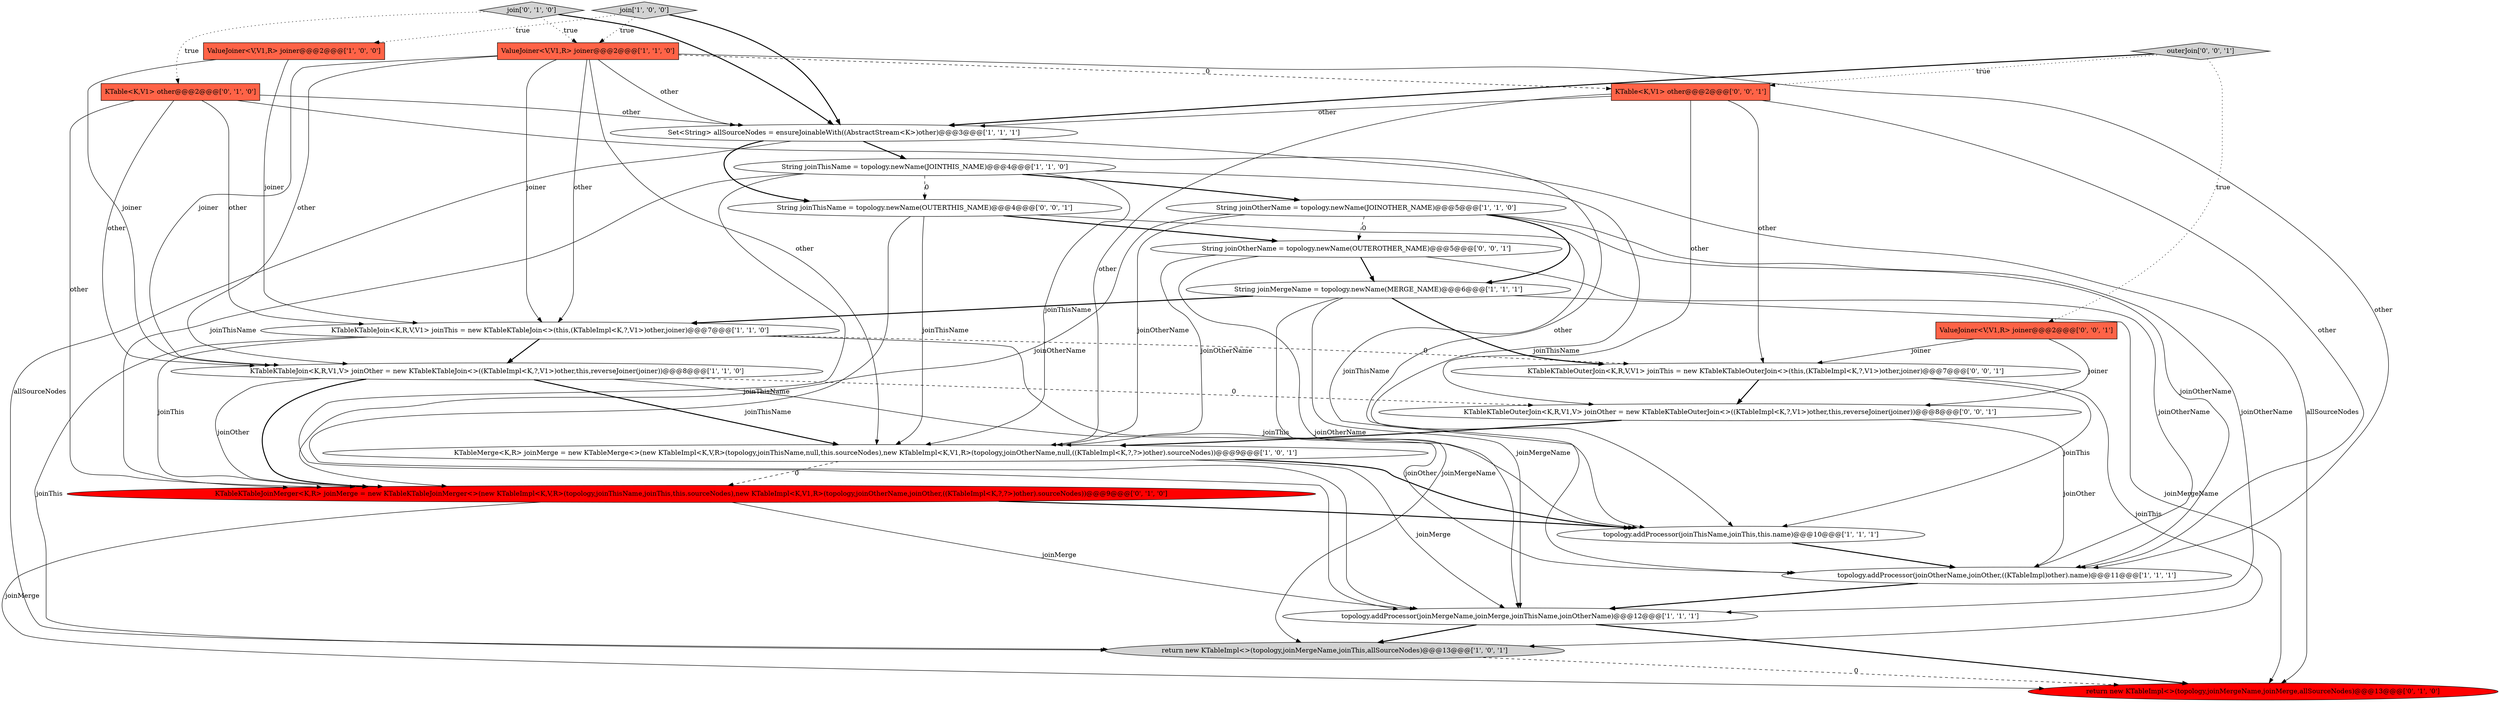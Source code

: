 digraph {
2 [style = filled, label = "ValueJoiner<V,V1,R> joiner@@@2@@@['1', '0', '0']", fillcolor = tomato, shape = box image = "AAA0AAABBB1BBB"];
18 [style = filled, label = "KTableKTableOuterJoin<K,R,V,V1> joinThis = new KTableKTableOuterJoin<>(this,(KTableImpl<K,?,V1>)other,joiner)@@@7@@@['0', '0', '1']", fillcolor = white, shape = ellipse image = "AAA0AAABBB3BBB"];
6 [style = filled, label = "String joinOtherName = topology.newName(JOINOTHER_NAME)@@@5@@@['1', '1', '0']", fillcolor = white, shape = ellipse image = "AAA0AAABBB1BBB"];
5 [style = filled, label = "join['1', '0', '0']", fillcolor = lightgray, shape = diamond image = "AAA0AAABBB1BBB"];
1 [style = filled, label = "String joinMergeName = topology.newName(MERGE_NAME)@@@6@@@['1', '1', '1']", fillcolor = white, shape = ellipse image = "AAA0AAABBB1BBB"];
15 [style = filled, label = "join['0', '1', '0']", fillcolor = lightgray, shape = diamond image = "AAA0AAABBB2BBB"];
22 [style = filled, label = "String joinOtherName = topology.newName(OUTEROTHER_NAME)@@@5@@@['0', '0', '1']", fillcolor = white, shape = ellipse image = "AAA0AAABBB3BBB"];
17 [style = filled, label = "return new KTableImpl<>(topology,joinMergeName,joinMerge,allSourceNodes)@@@13@@@['0', '1', '0']", fillcolor = red, shape = ellipse image = "AAA1AAABBB2BBB"];
0 [style = filled, label = "String joinThisName = topology.newName(JOINTHIS_NAME)@@@4@@@['1', '1', '0']", fillcolor = white, shape = ellipse image = "AAA0AAABBB1BBB"];
10 [style = filled, label = "KTableKTableJoin<K,R,V1,V> joinOther = new KTableKTableJoin<>((KTableImpl<K,?,V1>)other,this,reverseJoiner(joiner))@@@8@@@['1', '1', '0']", fillcolor = white, shape = ellipse image = "AAA0AAABBB1BBB"];
9 [style = filled, label = "KTableKTableJoin<K,R,V,V1> joinThis = new KTableKTableJoin<>(this,(KTableImpl<K,?,V1>)other,joiner)@@@7@@@['1', '1', '0']", fillcolor = white, shape = ellipse image = "AAA0AAABBB1BBB"];
21 [style = filled, label = "outerJoin['0', '0', '1']", fillcolor = lightgray, shape = diamond image = "AAA0AAABBB3BBB"];
8 [style = filled, label = "topology.addProcessor(joinMergeName,joinMerge,joinThisName,joinOtherName)@@@12@@@['1', '1', '1']", fillcolor = white, shape = ellipse image = "AAA0AAABBB1BBB"];
19 [style = filled, label = "ValueJoiner<V,V1,R> joiner@@@2@@@['0', '0', '1']", fillcolor = tomato, shape = box image = "AAA0AAABBB3BBB"];
12 [style = filled, label = "ValueJoiner<V,V1,R> joiner@@@2@@@['1', '1', '0']", fillcolor = tomato, shape = box image = "AAA0AAABBB1BBB"];
11 [style = filled, label = "return new KTableImpl<>(topology,joinMergeName,joinThis,allSourceNodes)@@@13@@@['1', '0', '1']", fillcolor = lightgray, shape = ellipse image = "AAA0AAABBB1BBB"];
13 [style = filled, label = "topology.addProcessor(joinThisName,joinThis,this.name)@@@10@@@['1', '1', '1']", fillcolor = white, shape = ellipse image = "AAA0AAABBB1BBB"];
23 [style = filled, label = "String joinThisName = topology.newName(OUTERTHIS_NAME)@@@4@@@['0', '0', '1']", fillcolor = white, shape = ellipse image = "AAA0AAABBB3BBB"];
3 [style = filled, label = "Set<String> allSourceNodes = ensureJoinableWith((AbstractStream<K>)other)@@@3@@@['1', '1', '1']", fillcolor = white, shape = ellipse image = "AAA0AAABBB1BBB"];
20 [style = filled, label = "KTable<K,V1> other@@@2@@@['0', '0', '1']", fillcolor = tomato, shape = box image = "AAA0AAABBB3BBB"];
7 [style = filled, label = "KTableMerge<K,R> joinMerge = new KTableMerge<>(new KTableImpl<K,V,R>(topology,joinThisName,null,this.sourceNodes),new KTableImpl<K,V1,R>(topology,joinOtherName,null,((KTableImpl<K,?,?>)other).sourceNodes))@@@9@@@['1', '0', '1']", fillcolor = white, shape = ellipse image = "AAA0AAABBB1BBB"];
14 [style = filled, label = "KTable<K,V1> other@@@2@@@['0', '1', '0']", fillcolor = tomato, shape = box image = "AAA0AAABBB2BBB"];
24 [style = filled, label = "KTableKTableOuterJoin<K,R,V1,V> joinOther = new KTableKTableOuterJoin<>((KTableImpl<K,?,V1>)other,this,reverseJoiner(joiner))@@@8@@@['0', '0', '1']", fillcolor = white, shape = ellipse image = "AAA0AAABBB3BBB"];
16 [style = filled, label = "KTableKTableJoinMerger<K,R> joinMerge = new KTableKTableJoinMerger<>(new KTableImpl<K,V,R>(topology,joinThisName,joinThis,this.sourceNodes),new KTableImpl<K,V1,R>(topology,joinOtherName,joinOther,((KTableImpl<K,?,?>)other).sourceNodes))@@@9@@@['0', '1', '0']", fillcolor = red, shape = ellipse image = "AAA1AAABBB2BBB"];
4 [style = filled, label = "topology.addProcessor(joinOtherName,joinOther,((KTableImpl)other).name)@@@11@@@['1', '1', '1']", fillcolor = white, shape = ellipse image = "AAA0AAABBB1BBB"];
5->3 [style = bold, label=""];
14->9 [style = solid, label="other"];
10->4 [style = solid, label="joinOther"];
12->10 [style = solid, label="joiner"];
9->10 [style = bold, label=""];
5->12 [style = dotted, label="true"];
9->16 [style = solid, label="joinThis"];
2->10 [style = solid, label="joiner"];
23->22 [style = bold, label=""];
14->16 [style = solid, label="other"];
4->8 [style = bold, label=""];
12->10 [style = solid, label="other"];
19->18 [style = solid, label="joiner"];
8->11 [style = bold, label=""];
6->4 [style = solid, label="joinOtherName"];
10->24 [style = dashed, label="0"];
21->3 [style = bold, label=""];
21->20 [style = dotted, label="true"];
12->20 [style = dashed, label="0"];
7->16 [style = dashed, label="0"];
0->23 [style = dashed, label="0"];
20->7 [style = solid, label="other"];
0->13 [style = solid, label="joinThisName"];
15->14 [style = dotted, label="true"];
10->7 [style = bold, label=""];
6->22 [style = dashed, label="0"];
3->0 [style = bold, label=""];
12->9 [style = solid, label="joiner"];
8->17 [style = bold, label=""];
3->23 [style = bold, label=""];
20->18 [style = solid, label="other"];
15->12 [style = dotted, label="true"];
24->7 [style = bold, label=""];
3->11 [style = solid, label="allSourceNodes"];
10->16 [style = solid, label="joinOther"];
0->16 [style = solid, label="joinThisName"];
22->7 [style = solid, label="joinOtherName"];
16->13 [style = bold, label=""];
18->24 [style = bold, label=""];
0->8 [style = solid, label="joinThisName"];
9->18 [style = dashed, label="0"];
14->3 [style = solid, label="other"];
2->9 [style = solid, label="joiner"];
11->17 [style = dashed, label="0"];
16->17 [style = solid, label="joinMerge"];
12->3 [style = solid, label="other"];
6->7 [style = solid, label="joinOtherName"];
15->3 [style = bold, label=""];
12->7 [style = solid, label="other"];
12->4 [style = solid, label="other"];
1->9 [style = bold, label=""];
6->1 [style = bold, label=""];
16->8 [style = solid, label="joinMerge"];
10->16 [style = bold, label=""];
7->8 [style = solid, label="joinMerge"];
1->8 [style = solid, label="joinMergeName"];
23->7 [style = solid, label="joinThisName"];
22->8 [style = solid, label="joinOtherName"];
6->16 [style = solid, label="joinOtherName"];
6->8 [style = solid, label="joinOtherName"];
22->1 [style = bold, label=""];
9->13 [style = solid, label="joinThis"];
20->24 [style = solid, label="other"];
9->11 [style = solid, label="joinThis"];
20->4 [style = solid, label="other"];
5->2 [style = dotted, label="true"];
7->13 [style = bold, label=""];
0->7 [style = solid, label="joinThisName"];
19->24 [style = solid, label="joiner"];
0->6 [style = bold, label=""];
23->13 [style = solid, label="joinThisName"];
24->4 [style = solid, label="joinOther"];
1->18 [style = bold, label=""];
22->4 [style = solid, label="joinOtherName"];
14->4 [style = solid, label="other"];
1->17 [style = solid, label="joinMergeName"];
18->11 [style = solid, label="joinThis"];
18->13 [style = solid, label="joinThis"];
20->3 [style = solid, label="other"];
21->19 [style = dotted, label="true"];
1->11 [style = solid, label="joinMergeName"];
23->8 [style = solid, label="joinThisName"];
3->17 [style = solid, label="allSourceNodes"];
14->10 [style = solid, label="other"];
12->9 [style = solid, label="other"];
13->4 [style = bold, label=""];
}
